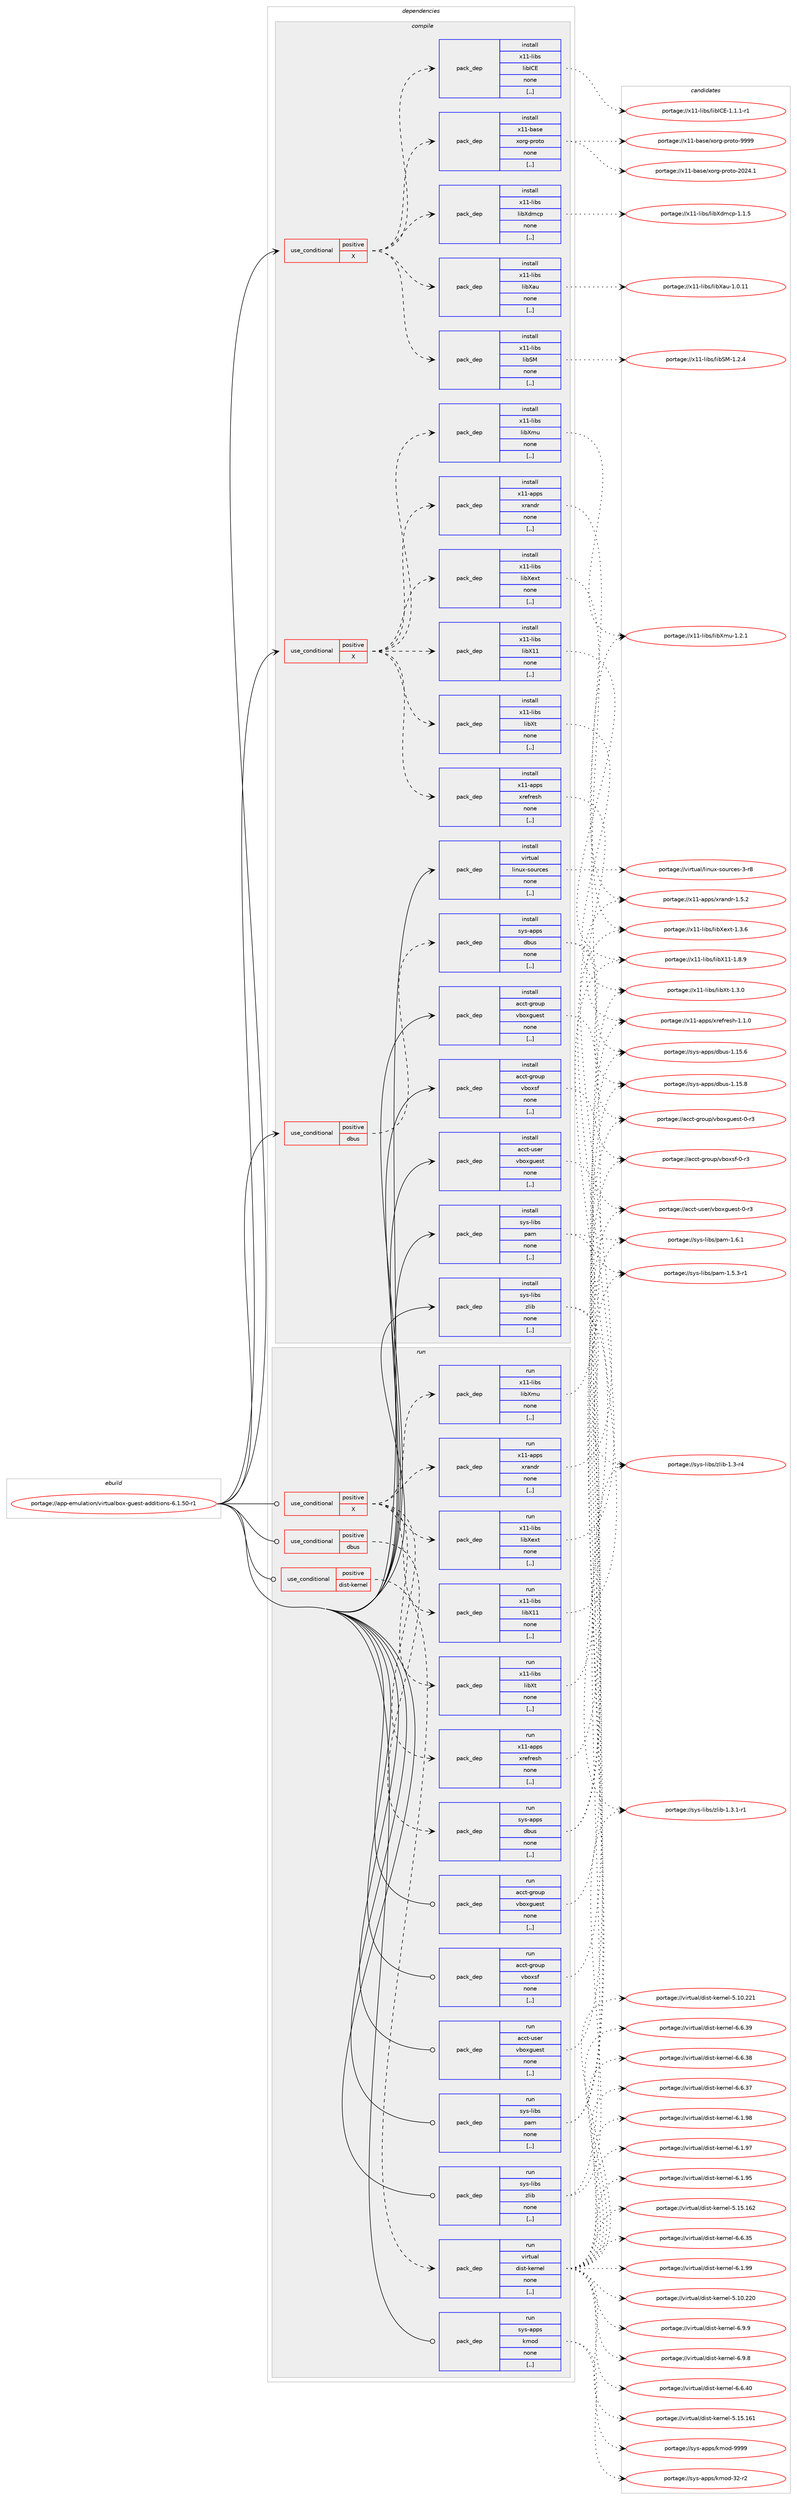 digraph prolog {

# *************
# Graph options
# *************

newrank=true;
concentrate=true;
compound=true;
graph [rankdir=LR,fontname=Helvetica,fontsize=10,ranksep=1.5];#, ranksep=2.5, nodesep=0.2];
edge  [arrowhead=vee];
node  [fontname=Helvetica,fontsize=10];

# **********
# The ebuild
# **********

subgraph cluster_leftcol {
color=gray;
label=<<i>ebuild</i>>;
id [label="portage://app-emulation/virtualbox-guest-additions-6.1.50-r1", color=red, width=4, href="../app-emulation/virtualbox-guest-additions-6.1.50-r1.svg"];
}

# ****************
# The dependencies
# ****************

subgraph cluster_midcol {
color=gray;
label=<<i>dependencies</i>>;
subgraph cluster_compile {
fillcolor="#eeeeee";
style=filled;
label=<<i>compile</i>>;
subgraph cond9187 {
dependency32393 [label=<<TABLE BORDER="0" CELLBORDER="1" CELLSPACING="0" CELLPADDING="4"><TR><TD ROWSPAN="3" CELLPADDING="10">use_conditional</TD></TR><TR><TD>positive</TD></TR><TR><TD>X</TD></TR></TABLE>>, shape=none, color=red];
subgraph pack22864 {
dependency32394 [label=<<TABLE BORDER="0" CELLBORDER="1" CELLSPACING="0" CELLPADDING="4" WIDTH="220"><TR><TD ROWSPAN="6" CELLPADDING="30">pack_dep</TD></TR><TR><TD WIDTH="110">install</TD></TR><TR><TD>x11-apps</TD></TR><TR><TD>xrandr</TD></TR><TR><TD>none</TD></TR><TR><TD>[,,]</TD></TR></TABLE>>, shape=none, color=blue];
}
dependency32393:e -> dependency32394:w [weight=20,style="dashed",arrowhead="vee"];
subgraph pack22865 {
dependency32395 [label=<<TABLE BORDER="0" CELLBORDER="1" CELLSPACING="0" CELLPADDING="4" WIDTH="220"><TR><TD ROWSPAN="6" CELLPADDING="30">pack_dep</TD></TR><TR><TD WIDTH="110">install</TD></TR><TR><TD>x11-apps</TD></TR><TR><TD>xrefresh</TD></TR><TR><TD>none</TD></TR><TR><TD>[,,]</TD></TR></TABLE>>, shape=none, color=blue];
}
dependency32393:e -> dependency32395:w [weight=20,style="dashed",arrowhead="vee"];
subgraph pack22866 {
dependency32396 [label=<<TABLE BORDER="0" CELLBORDER="1" CELLSPACING="0" CELLPADDING="4" WIDTH="220"><TR><TD ROWSPAN="6" CELLPADDING="30">pack_dep</TD></TR><TR><TD WIDTH="110">install</TD></TR><TR><TD>x11-libs</TD></TR><TR><TD>libX11</TD></TR><TR><TD>none</TD></TR><TR><TD>[,,]</TD></TR></TABLE>>, shape=none, color=blue];
}
dependency32393:e -> dependency32396:w [weight=20,style="dashed",arrowhead="vee"];
subgraph pack22867 {
dependency32397 [label=<<TABLE BORDER="0" CELLBORDER="1" CELLSPACING="0" CELLPADDING="4" WIDTH="220"><TR><TD ROWSPAN="6" CELLPADDING="30">pack_dep</TD></TR><TR><TD WIDTH="110">install</TD></TR><TR><TD>x11-libs</TD></TR><TR><TD>libXext</TD></TR><TR><TD>none</TD></TR><TR><TD>[,,]</TD></TR></TABLE>>, shape=none, color=blue];
}
dependency32393:e -> dependency32397:w [weight=20,style="dashed",arrowhead="vee"];
subgraph pack22868 {
dependency32398 [label=<<TABLE BORDER="0" CELLBORDER="1" CELLSPACING="0" CELLPADDING="4" WIDTH="220"><TR><TD ROWSPAN="6" CELLPADDING="30">pack_dep</TD></TR><TR><TD WIDTH="110">install</TD></TR><TR><TD>x11-libs</TD></TR><TR><TD>libXmu</TD></TR><TR><TD>none</TD></TR><TR><TD>[,,]</TD></TR></TABLE>>, shape=none, color=blue];
}
dependency32393:e -> dependency32398:w [weight=20,style="dashed",arrowhead="vee"];
subgraph pack22869 {
dependency32399 [label=<<TABLE BORDER="0" CELLBORDER="1" CELLSPACING="0" CELLPADDING="4" WIDTH="220"><TR><TD ROWSPAN="6" CELLPADDING="30">pack_dep</TD></TR><TR><TD WIDTH="110">install</TD></TR><TR><TD>x11-libs</TD></TR><TR><TD>libXt</TD></TR><TR><TD>none</TD></TR><TR><TD>[,,]</TD></TR></TABLE>>, shape=none, color=blue];
}
dependency32393:e -> dependency32399:w [weight=20,style="dashed",arrowhead="vee"];
}
id:e -> dependency32393:w [weight=20,style="solid",arrowhead="vee"];
subgraph cond9188 {
dependency32400 [label=<<TABLE BORDER="0" CELLBORDER="1" CELLSPACING="0" CELLPADDING="4"><TR><TD ROWSPAN="3" CELLPADDING="10">use_conditional</TD></TR><TR><TD>positive</TD></TR><TR><TD>X</TD></TR></TABLE>>, shape=none, color=red];
subgraph pack22870 {
dependency32401 [label=<<TABLE BORDER="0" CELLBORDER="1" CELLSPACING="0" CELLPADDING="4" WIDTH="220"><TR><TD ROWSPAN="6" CELLPADDING="30">pack_dep</TD></TR><TR><TD WIDTH="110">install</TD></TR><TR><TD>x11-base</TD></TR><TR><TD>xorg-proto</TD></TR><TR><TD>none</TD></TR><TR><TD>[,,]</TD></TR></TABLE>>, shape=none, color=blue];
}
dependency32400:e -> dependency32401:w [weight=20,style="dashed",arrowhead="vee"];
subgraph pack22871 {
dependency32402 [label=<<TABLE BORDER="0" CELLBORDER="1" CELLSPACING="0" CELLPADDING="4" WIDTH="220"><TR><TD ROWSPAN="6" CELLPADDING="30">pack_dep</TD></TR><TR><TD WIDTH="110">install</TD></TR><TR><TD>x11-libs</TD></TR><TR><TD>libICE</TD></TR><TR><TD>none</TD></TR><TR><TD>[,,]</TD></TR></TABLE>>, shape=none, color=blue];
}
dependency32400:e -> dependency32402:w [weight=20,style="dashed",arrowhead="vee"];
subgraph pack22872 {
dependency32403 [label=<<TABLE BORDER="0" CELLBORDER="1" CELLSPACING="0" CELLPADDING="4" WIDTH="220"><TR><TD ROWSPAN="6" CELLPADDING="30">pack_dep</TD></TR><TR><TD WIDTH="110">install</TD></TR><TR><TD>x11-libs</TD></TR><TR><TD>libSM</TD></TR><TR><TD>none</TD></TR><TR><TD>[,,]</TD></TR></TABLE>>, shape=none, color=blue];
}
dependency32400:e -> dependency32403:w [weight=20,style="dashed",arrowhead="vee"];
subgraph pack22873 {
dependency32404 [label=<<TABLE BORDER="0" CELLBORDER="1" CELLSPACING="0" CELLPADDING="4" WIDTH="220"><TR><TD ROWSPAN="6" CELLPADDING="30">pack_dep</TD></TR><TR><TD WIDTH="110">install</TD></TR><TR><TD>x11-libs</TD></TR><TR><TD>libXau</TD></TR><TR><TD>none</TD></TR><TR><TD>[,,]</TD></TR></TABLE>>, shape=none, color=blue];
}
dependency32400:e -> dependency32404:w [weight=20,style="dashed",arrowhead="vee"];
subgraph pack22874 {
dependency32405 [label=<<TABLE BORDER="0" CELLBORDER="1" CELLSPACING="0" CELLPADDING="4" WIDTH="220"><TR><TD ROWSPAN="6" CELLPADDING="30">pack_dep</TD></TR><TR><TD WIDTH="110">install</TD></TR><TR><TD>x11-libs</TD></TR><TR><TD>libXdmcp</TD></TR><TR><TD>none</TD></TR><TR><TD>[,,]</TD></TR></TABLE>>, shape=none, color=blue];
}
dependency32400:e -> dependency32405:w [weight=20,style="dashed",arrowhead="vee"];
}
id:e -> dependency32400:w [weight=20,style="solid",arrowhead="vee"];
subgraph cond9189 {
dependency32406 [label=<<TABLE BORDER="0" CELLBORDER="1" CELLSPACING="0" CELLPADDING="4"><TR><TD ROWSPAN="3" CELLPADDING="10">use_conditional</TD></TR><TR><TD>positive</TD></TR><TR><TD>dbus</TD></TR></TABLE>>, shape=none, color=red];
subgraph pack22875 {
dependency32407 [label=<<TABLE BORDER="0" CELLBORDER="1" CELLSPACING="0" CELLPADDING="4" WIDTH="220"><TR><TD ROWSPAN="6" CELLPADDING="30">pack_dep</TD></TR><TR><TD WIDTH="110">install</TD></TR><TR><TD>sys-apps</TD></TR><TR><TD>dbus</TD></TR><TR><TD>none</TD></TR><TR><TD>[,,]</TD></TR></TABLE>>, shape=none, color=blue];
}
dependency32406:e -> dependency32407:w [weight=20,style="dashed",arrowhead="vee"];
}
id:e -> dependency32406:w [weight=20,style="solid",arrowhead="vee"];
subgraph pack22876 {
dependency32408 [label=<<TABLE BORDER="0" CELLBORDER="1" CELLSPACING="0" CELLPADDING="4" WIDTH="220"><TR><TD ROWSPAN="6" CELLPADDING="30">pack_dep</TD></TR><TR><TD WIDTH="110">install</TD></TR><TR><TD>acct-group</TD></TR><TR><TD>vboxguest</TD></TR><TR><TD>none</TD></TR><TR><TD>[,,]</TD></TR></TABLE>>, shape=none, color=blue];
}
id:e -> dependency32408:w [weight=20,style="solid",arrowhead="vee"];
subgraph pack22877 {
dependency32409 [label=<<TABLE BORDER="0" CELLBORDER="1" CELLSPACING="0" CELLPADDING="4" WIDTH="220"><TR><TD ROWSPAN="6" CELLPADDING="30">pack_dep</TD></TR><TR><TD WIDTH="110">install</TD></TR><TR><TD>acct-group</TD></TR><TR><TD>vboxsf</TD></TR><TR><TD>none</TD></TR><TR><TD>[,,]</TD></TR></TABLE>>, shape=none, color=blue];
}
id:e -> dependency32409:w [weight=20,style="solid",arrowhead="vee"];
subgraph pack22878 {
dependency32410 [label=<<TABLE BORDER="0" CELLBORDER="1" CELLSPACING="0" CELLPADDING="4" WIDTH="220"><TR><TD ROWSPAN="6" CELLPADDING="30">pack_dep</TD></TR><TR><TD WIDTH="110">install</TD></TR><TR><TD>acct-user</TD></TR><TR><TD>vboxguest</TD></TR><TR><TD>none</TD></TR><TR><TD>[,,]</TD></TR></TABLE>>, shape=none, color=blue];
}
id:e -> dependency32410:w [weight=20,style="solid",arrowhead="vee"];
subgraph pack22879 {
dependency32411 [label=<<TABLE BORDER="0" CELLBORDER="1" CELLSPACING="0" CELLPADDING="4" WIDTH="220"><TR><TD ROWSPAN="6" CELLPADDING="30">pack_dep</TD></TR><TR><TD WIDTH="110">install</TD></TR><TR><TD>sys-libs</TD></TR><TR><TD>pam</TD></TR><TR><TD>none</TD></TR><TR><TD>[,,]</TD></TR></TABLE>>, shape=none, color=blue];
}
id:e -> dependency32411:w [weight=20,style="solid",arrowhead="vee"];
subgraph pack22880 {
dependency32412 [label=<<TABLE BORDER="0" CELLBORDER="1" CELLSPACING="0" CELLPADDING="4" WIDTH="220"><TR><TD ROWSPAN="6" CELLPADDING="30">pack_dep</TD></TR><TR><TD WIDTH="110">install</TD></TR><TR><TD>sys-libs</TD></TR><TR><TD>zlib</TD></TR><TR><TD>none</TD></TR><TR><TD>[,,]</TD></TR></TABLE>>, shape=none, color=blue];
}
id:e -> dependency32412:w [weight=20,style="solid",arrowhead="vee"];
subgraph pack22881 {
dependency32413 [label=<<TABLE BORDER="0" CELLBORDER="1" CELLSPACING="0" CELLPADDING="4" WIDTH="220"><TR><TD ROWSPAN="6" CELLPADDING="30">pack_dep</TD></TR><TR><TD WIDTH="110">install</TD></TR><TR><TD>virtual</TD></TR><TR><TD>linux-sources</TD></TR><TR><TD>none</TD></TR><TR><TD>[,,]</TD></TR></TABLE>>, shape=none, color=blue];
}
id:e -> dependency32413:w [weight=20,style="solid",arrowhead="vee"];
}
subgraph cluster_compileandrun {
fillcolor="#eeeeee";
style=filled;
label=<<i>compile and run</i>>;
}
subgraph cluster_run {
fillcolor="#eeeeee";
style=filled;
label=<<i>run</i>>;
subgraph cond9190 {
dependency32414 [label=<<TABLE BORDER="0" CELLBORDER="1" CELLSPACING="0" CELLPADDING="4"><TR><TD ROWSPAN="3" CELLPADDING="10">use_conditional</TD></TR><TR><TD>positive</TD></TR><TR><TD>X</TD></TR></TABLE>>, shape=none, color=red];
subgraph pack22882 {
dependency32415 [label=<<TABLE BORDER="0" CELLBORDER="1" CELLSPACING="0" CELLPADDING="4" WIDTH="220"><TR><TD ROWSPAN="6" CELLPADDING="30">pack_dep</TD></TR><TR><TD WIDTH="110">run</TD></TR><TR><TD>x11-apps</TD></TR><TR><TD>xrandr</TD></TR><TR><TD>none</TD></TR><TR><TD>[,,]</TD></TR></TABLE>>, shape=none, color=blue];
}
dependency32414:e -> dependency32415:w [weight=20,style="dashed",arrowhead="vee"];
subgraph pack22883 {
dependency32416 [label=<<TABLE BORDER="0" CELLBORDER="1" CELLSPACING="0" CELLPADDING="4" WIDTH="220"><TR><TD ROWSPAN="6" CELLPADDING="30">pack_dep</TD></TR><TR><TD WIDTH="110">run</TD></TR><TR><TD>x11-apps</TD></TR><TR><TD>xrefresh</TD></TR><TR><TD>none</TD></TR><TR><TD>[,,]</TD></TR></TABLE>>, shape=none, color=blue];
}
dependency32414:e -> dependency32416:w [weight=20,style="dashed",arrowhead="vee"];
subgraph pack22884 {
dependency32417 [label=<<TABLE BORDER="0" CELLBORDER="1" CELLSPACING="0" CELLPADDING="4" WIDTH="220"><TR><TD ROWSPAN="6" CELLPADDING="30">pack_dep</TD></TR><TR><TD WIDTH="110">run</TD></TR><TR><TD>x11-libs</TD></TR><TR><TD>libX11</TD></TR><TR><TD>none</TD></TR><TR><TD>[,,]</TD></TR></TABLE>>, shape=none, color=blue];
}
dependency32414:e -> dependency32417:w [weight=20,style="dashed",arrowhead="vee"];
subgraph pack22885 {
dependency32418 [label=<<TABLE BORDER="0" CELLBORDER="1" CELLSPACING="0" CELLPADDING="4" WIDTH="220"><TR><TD ROWSPAN="6" CELLPADDING="30">pack_dep</TD></TR><TR><TD WIDTH="110">run</TD></TR><TR><TD>x11-libs</TD></TR><TR><TD>libXext</TD></TR><TR><TD>none</TD></TR><TR><TD>[,,]</TD></TR></TABLE>>, shape=none, color=blue];
}
dependency32414:e -> dependency32418:w [weight=20,style="dashed",arrowhead="vee"];
subgraph pack22886 {
dependency32419 [label=<<TABLE BORDER="0" CELLBORDER="1" CELLSPACING="0" CELLPADDING="4" WIDTH="220"><TR><TD ROWSPAN="6" CELLPADDING="30">pack_dep</TD></TR><TR><TD WIDTH="110">run</TD></TR><TR><TD>x11-libs</TD></TR><TR><TD>libXmu</TD></TR><TR><TD>none</TD></TR><TR><TD>[,,]</TD></TR></TABLE>>, shape=none, color=blue];
}
dependency32414:e -> dependency32419:w [weight=20,style="dashed",arrowhead="vee"];
subgraph pack22887 {
dependency32420 [label=<<TABLE BORDER="0" CELLBORDER="1" CELLSPACING="0" CELLPADDING="4" WIDTH="220"><TR><TD ROWSPAN="6" CELLPADDING="30">pack_dep</TD></TR><TR><TD WIDTH="110">run</TD></TR><TR><TD>x11-libs</TD></TR><TR><TD>libXt</TD></TR><TR><TD>none</TD></TR><TR><TD>[,,]</TD></TR></TABLE>>, shape=none, color=blue];
}
dependency32414:e -> dependency32420:w [weight=20,style="dashed",arrowhead="vee"];
}
id:e -> dependency32414:w [weight=20,style="solid",arrowhead="odot"];
subgraph cond9191 {
dependency32421 [label=<<TABLE BORDER="0" CELLBORDER="1" CELLSPACING="0" CELLPADDING="4"><TR><TD ROWSPAN="3" CELLPADDING="10">use_conditional</TD></TR><TR><TD>positive</TD></TR><TR><TD>dbus</TD></TR></TABLE>>, shape=none, color=red];
subgraph pack22888 {
dependency32422 [label=<<TABLE BORDER="0" CELLBORDER="1" CELLSPACING="0" CELLPADDING="4" WIDTH="220"><TR><TD ROWSPAN="6" CELLPADDING="30">pack_dep</TD></TR><TR><TD WIDTH="110">run</TD></TR><TR><TD>sys-apps</TD></TR><TR><TD>dbus</TD></TR><TR><TD>none</TD></TR><TR><TD>[,,]</TD></TR></TABLE>>, shape=none, color=blue];
}
dependency32421:e -> dependency32422:w [weight=20,style="dashed",arrowhead="vee"];
}
id:e -> dependency32421:w [weight=20,style="solid",arrowhead="odot"];
subgraph cond9192 {
dependency32423 [label=<<TABLE BORDER="0" CELLBORDER="1" CELLSPACING="0" CELLPADDING="4"><TR><TD ROWSPAN="3" CELLPADDING="10">use_conditional</TD></TR><TR><TD>positive</TD></TR><TR><TD>dist-kernel</TD></TR></TABLE>>, shape=none, color=red];
subgraph pack22889 {
dependency32424 [label=<<TABLE BORDER="0" CELLBORDER="1" CELLSPACING="0" CELLPADDING="4" WIDTH="220"><TR><TD ROWSPAN="6" CELLPADDING="30">pack_dep</TD></TR><TR><TD WIDTH="110">run</TD></TR><TR><TD>virtual</TD></TR><TR><TD>dist-kernel</TD></TR><TR><TD>none</TD></TR><TR><TD>[,,]</TD></TR></TABLE>>, shape=none, color=blue];
}
dependency32423:e -> dependency32424:w [weight=20,style="dashed",arrowhead="vee"];
}
id:e -> dependency32423:w [weight=20,style="solid",arrowhead="odot"];
subgraph pack22890 {
dependency32425 [label=<<TABLE BORDER="0" CELLBORDER="1" CELLSPACING="0" CELLPADDING="4" WIDTH="220"><TR><TD ROWSPAN="6" CELLPADDING="30">pack_dep</TD></TR><TR><TD WIDTH="110">run</TD></TR><TR><TD>acct-group</TD></TR><TR><TD>vboxguest</TD></TR><TR><TD>none</TD></TR><TR><TD>[,,]</TD></TR></TABLE>>, shape=none, color=blue];
}
id:e -> dependency32425:w [weight=20,style="solid",arrowhead="odot"];
subgraph pack22891 {
dependency32426 [label=<<TABLE BORDER="0" CELLBORDER="1" CELLSPACING="0" CELLPADDING="4" WIDTH="220"><TR><TD ROWSPAN="6" CELLPADDING="30">pack_dep</TD></TR><TR><TD WIDTH="110">run</TD></TR><TR><TD>acct-group</TD></TR><TR><TD>vboxsf</TD></TR><TR><TD>none</TD></TR><TR><TD>[,,]</TD></TR></TABLE>>, shape=none, color=blue];
}
id:e -> dependency32426:w [weight=20,style="solid",arrowhead="odot"];
subgraph pack22892 {
dependency32427 [label=<<TABLE BORDER="0" CELLBORDER="1" CELLSPACING="0" CELLPADDING="4" WIDTH="220"><TR><TD ROWSPAN="6" CELLPADDING="30">pack_dep</TD></TR><TR><TD WIDTH="110">run</TD></TR><TR><TD>acct-user</TD></TR><TR><TD>vboxguest</TD></TR><TR><TD>none</TD></TR><TR><TD>[,,]</TD></TR></TABLE>>, shape=none, color=blue];
}
id:e -> dependency32427:w [weight=20,style="solid",arrowhead="odot"];
subgraph pack22893 {
dependency32428 [label=<<TABLE BORDER="0" CELLBORDER="1" CELLSPACING="0" CELLPADDING="4" WIDTH="220"><TR><TD ROWSPAN="6" CELLPADDING="30">pack_dep</TD></TR><TR><TD WIDTH="110">run</TD></TR><TR><TD>sys-apps</TD></TR><TR><TD>kmod</TD></TR><TR><TD>none</TD></TR><TR><TD>[,,]</TD></TR></TABLE>>, shape=none, color=blue];
}
id:e -> dependency32428:w [weight=20,style="solid",arrowhead="odot"];
subgraph pack22894 {
dependency32429 [label=<<TABLE BORDER="0" CELLBORDER="1" CELLSPACING="0" CELLPADDING="4" WIDTH="220"><TR><TD ROWSPAN="6" CELLPADDING="30">pack_dep</TD></TR><TR><TD WIDTH="110">run</TD></TR><TR><TD>sys-libs</TD></TR><TR><TD>pam</TD></TR><TR><TD>none</TD></TR><TR><TD>[,,]</TD></TR></TABLE>>, shape=none, color=blue];
}
id:e -> dependency32429:w [weight=20,style="solid",arrowhead="odot"];
subgraph pack22895 {
dependency32430 [label=<<TABLE BORDER="0" CELLBORDER="1" CELLSPACING="0" CELLPADDING="4" WIDTH="220"><TR><TD ROWSPAN="6" CELLPADDING="30">pack_dep</TD></TR><TR><TD WIDTH="110">run</TD></TR><TR><TD>sys-libs</TD></TR><TR><TD>zlib</TD></TR><TR><TD>none</TD></TR><TR><TD>[,,]</TD></TR></TABLE>>, shape=none, color=blue];
}
id:e -> dependency32430:w [weight=20,style="solid",arrowhead="odot"];
}
}

# **************
# The candidates
# **************

subgraph cluster_choices {
rank=same;
color=gray;
label=<<i>candidates</i>>;

subgraph choice22864 {
color=black;
nodesep=1;
choice120494945971121121154712011497110100114454946534650 [label="portage://x11-apps/xrandr-1.5.2", color=red, width=4,href="../x11-apps/xrandr-1.5.2.svg"];
dependency32394:e -> choice120494945971121121154712011497110100114454946534650:w [style=dotted,weight="100"];
}
subgraph choice22865 {
color=black;
nodesep=1;
choice1204949459711211211547120114101102114101115104454946494648 [label="portage://x11-apps/xrefresh-1.1.0", color=red, width=4,href="../x11-apps/xrefresh-1.1.0.svg"];
dependency32395:e -> choice1204949459711211211547120114101102114101115104454946494648:w [style=dotted,weight="100"];
}
subgraph choice22866 {
color=black;
nodesep=1;
choice120494945108105981154710810598884949454946564657 [label="portage://x11-libs/libX11-1.8.9", color=red, width=4,href="../x11-libs/libX11-1.8.9.svg"];
dependency32396:e -> choice120494945108105981154710810598884949454946564657:w [style=dotted,weight="100"];
}
subgraph choice22867 {
color=black;
nodesep=1;
choice12049494510810598115471081059888101120116454946514654 [label="portage://x11-libs/libXext-1.3.6", color=red, width=4,href="../x11-libs/libXext-1.3.6.svg"];
dependency32397:e -> choice12049494510810598115471081059888101120116454946514654:w [style=dotted,weight="100"];
}
subgraph choice22868 {
color=black;
nodesep=1;
choice12049494510810598115471081059888109117454946504649 [label="portage://x11-libs/libXmu-1.2.1", color=red, width=4,href="../x11-libs/libXmu-1.2.1.svg"];
dependency32398:e -> choice12049494510810598115471081059888109117454946504649:w [style=dotted,weight="100"];
}
subgraph choice22869 {
color=black;
nodesep=1;
choice12049494510810598115471081059888116454946514648 [label="portage://x11-libs/libXt-1.3.0", color=red, width=4,href="../x11-libs/libXt-1.3.0.svg"];
dependency32399:e -> choice12049494510810598115471081059888116454946514648:w [style=dotted,weight="100"];
}
subgraph choice22870 {
color=black;
nodesep=1;
choice120494945989711510147120111114103451121141111161114557575757 [label="portage://x11-base/xorg-proto-9999", color=red, width=4,href="../x11-base/xorg-proto-9999.svg"];
choice1204949459897115101471201111141034511211411111611145504850524649 [label="portage://x11-base/xorg-proto-2024.1", color=red, width=4,href="../x11-base/xorg-proto-2024.1.svg"];
dependency32401:e -> choice120494945989711510147120111114103451121141111161114557575757:w [style=dotted,weight="100"];
dependency32401:e -> choice1204949459897115101471201111141034511211411111611145504850524649:w [style=dotted,weight="100"];
}
subgraph choice22871 {
color=black;
nodesep=1;
choice1204949451081059811547108105987367694549464946494511449 [label="portage://x11-libs/libICE-1.1.1-r1", color=red, width=4,href="../x11-libs/libICE-1.1.1-r1.svg"];
dependency32402:e -> choice1204949451081059811547108105987367694549464946494511449:w [style=dotted,weight="100"];
}
subgraph choice22872 {
color=black;
nodesep=1;
choice1204949451081059811547108105988377454946504652 [label="portage://x11-libs/libSM-1.2.4", color=red, width=4,href="../x11-libs/libSM-1.2.4.svg"];
dependency32403:e -> choice1204949451081059811547108105988377454946504652:w [style=dotted,weight="100"];
}
subgraph choice22873 {
color=black;
nodesep=1;
choice120494945108105981154710810598889711745494648464949 [label="portage://x11-libs/libXau-1.0.11", color=red, width=4,href="../x11-libs/libXau-1.0.11.svg"];
dependency32404:e -> choice120494945108105981154710810598889711745494648464949:w [style=dotted,weight="100"];
}
subgraph choice22874 {
color=black;
nodesep=1;
choice1204949451081059811547108105988810010999112454946494653 [label="portage://x11-libs/libXdmcp-1.1.5", color=red, width=4,href="../x11-libs/libXdmcp-1.1.5.svg"];
dependency32405:e -> choice1204949451081059811547108105988810010999112454946494653:w [style=dotted,weight="100"];
}
subgraph choice22875 {
color=black;
nodesep=1;
choice1151211154597112112115471009811711545494649534656 [label="portage://sys-apps/dbus-1.15.8", color=red, width=4,href="../sys-apps/dbus-1.15.8.svg"];
choice1151211154597112112115471009811711545494649534654 [label="portage://sys-apps/dbus-1.15.6", color=red, width=4,href="../sys-apps/dbus-1.15.6.svg"];
dependency32407:e -> choice1151211154597112112115471009811711545494649534656:w [style=dotted,weight="100"];
dependency32407:e -> choice1151211154597112112115471009811711545494649534654:w [style=dotted,weight="100"];
}
subgraph choice22876 {
color=black;
nodesep=1;
choice97999911645103114111117112471189811112010311710111511645484511451 [label="portage://acct-group/vboxguest-0-r3", color=red, width=4,href="../acct-group/vboxguest-0-r3.svg"];
dependency32408:e -> choice97999911645103114111117112471189811112010311710111511645484511451:w [style=dotted,weight="100"];
}
subgraph choice22877 {
color=black;
nodesep=1;
choice97999911645103114111117112471189811112011510245484511451 [label="portage://acct-group/vboxsf-0-r3", color=red, width=4,href="../acct-group/vboxsf-0-r3.svg"];
dependency32409:e -> choice97999911645103114111117112471189811112011510245484511451:w [style=dotted,weight="100"];
}
subgraph choice22878 {
color=black;
nodesep=1;
choice97999911645117115101114471189811112010311710111511645484511451 [label="portage://acct-user/vboxguest-0-r3", color=red, width=4,href="../acct-user/vboxguest-0-r3.svg"];
dependency32410:e -> choice97999911645117115101114471189811112010311710111511645484511451:w [style=dotted,weight="100"];
}
subgraph choice22879 {
color=black;
nodesep=1;
choice11512111545108105981154711297109454946544649 [label="portage://sys-libs/pam-1.6.1", color=red, width=4,href="../sys-libs/pam-1.6.1.svg"];
choice115121115451081059811547112971094549465346514511449 [label="portage://sys-libs/pam-1.5.3-r1", color=red, width=4,href="../sys-libs/pam-1.5.3-r1.svg"];
dependency32411:e -> choice11512111545108105981154711297109454946544649:w [style=dotted,weight="100"];
dependency32411:e -> choice115121115451081059811547112971094549465346514511449:w [style=dotted,weight="100"];
}
subgraph choice22880 {
color=black;
nodesep=1;
choice115121115451081059811547122108105984549465146494511449 [label="portage://sys-libs/zlib-1.3.1-r1", color=red, width=4,href="../sys-libs/zlib-1.3.1-r1.svg"];
choice11512111545108105981154712210810598454946514511452 [label="portage://sys-libs/zlib-1.3-r4", color=red, width=4,href="../sys-libs/zlib-1.3-r4.svg"];
dependency32412:e -> choice115121115451081059811547122108105984549465146494511449:w [style=dotted,weight="100"];
dependency32412:e -> choice11512111545108105981154712210810598454946514511452:w [style=dotted,weight="100"];
}
subgraph choice22881 {
color=black;
nodesep=1;
choice1181051141161179710847108105110117120451151111171149910111545514511456 [label="portage://virtual/linux-sources-3-r8", color=red, width=4,href="../virtual/linux-sources-3-r8.svg"];
dependency32413:e -> choice1181051141161179710847108105110117120451151111171149910111545514511456:w [style=dotted,weight="100"];
}
subgraph choice22882 {
color=black;
nodesep=1;
choice120494945971121121154712011497110100114454946534650 [label="portage://x11-apps/xrandr-1.5.2", color=red, width=4,href="../x11-apps/xrandr-1.5.2.svg"];
dependency32415:e -> choice120494945971121121154712011497110100114454946534650:w [style=dotted,weight="100"];
}
subgraph choice22883 {
color=black;
nodesep=1;
choice1204949459711211211547120114101102114101115104454946494648 [label="portage://x11-apps/xrefresh-1.1.0", color=red, width=4,href="../x11-apps/xrefresh-1.1.0.svg"];
dependency32416:e -> choice1204949459711211211547120114101102114101115104454946494648:w [style=dotted,weight="100"];
}
subgraph choice22884 {
color=black;
nodesep=1;
choice120494945108105981154710810598884949454946564657 [label="portage://x11-libs/libX11-1.8.9", color=red, width=4,href="../x11-libs/libX11-1.8.9.svg"];
dependency32417:e -> choice120494945108105981154710810598884949454946564657:w [style=dotted,weight="100"];
}
subgraph choice22885 {
color=black;
nodesep=1;
choice12049494510810598115471081059888101120116454946514654 [label="portage://x11-libs/libXext-1.3.6", color=red, width=4,href="../x11-libs/libXext-1.3.6.svg"];
dependency32418:e -> choice12049494510810598115471081059888101120116454946514654:w [style=dotted,weight="100"];
}
subgraph choice22886 {
color=black;
nodesep=1;
choice12049494510810598115471081059888109117454946504649 [label="portage://x11-libs/libXmu-1.2.1", color=red, width=4,href="../x11-libs/libXmu-1.2.1.svg"];
dependency32419:e -> choice12049494510810598115471081059888109117454946504649:w [style=dotted,weight="100"];
}
subgraph choice22887 {
color=black;
nodesep=1;
choice12049494510810598115471081059888116454946514648 [label="portage://x11-libs/libXt-1.3.0", color=red, width=4,href="../x11-libs/libXt-1.3.0.svg"];
dependency32420:e -> choice12049494510810598115471081059888116454946514648:w [style=dotted,weight="100"];
}
subgraph choice22888 {
color=black;
nodesep=1;
choice1151211154597112112115471009811711545494649534656 [label="portage://sys-apps/dbus-1.15.8", color=red, width=4,href="../sys-apps/dbus-1.15.8.svg"];
choice1151211154597112112115471009811711545494649534654 [label="portage://sys-apps/dbus-1.15.6", color=red, width=4,href="../sys-apps/dbus-1.15.6.svg"];
dependency32422:e -> choice1151211154597112112115471009811711545494649534656:w [style=dotted,weight="100"];
dependency32422:e -> choice1151211154597112112115471009811711545494649534654:w [style=dotted,weight="100"];
}
subgraph choice22889 {
color=black;
nodesep=1;
choice118105114116117971084710010511511645107101114110101108455446574657 [label="portage://virtual/dist-kernel-6.9.9", color=red, width=4,href="../virtual/dist-kernel-6.9.9.svg"];
choice118105114116117971084710010511511645107101114110101108455446574656 [label="portage://virtual/dist-kernel-6.9.8", color=red, width=4,href="../virtual/dist-kernel-6.9.8.svg"];
choice11810511411611797108471001051151164510710111411010110845544654465248 [label="portage://virtual/dist-kernel-6.6.40", color=red, width=4,href="../virtual/dist-kernel-6.6.40.svg"];
choice11810511411611797108471001051151164510710111411010110845544654465157 [label="portage://virtual/dist-kernel-6.6.39", color=red, width=4,href="../virtual/dist-kernel-6.6.39.svg"];
choice11810511411611797108471001051151164510710111411010110845544654465156 [label="portage://virtual/dist-kernel-6.6.38", color=red, width=4,href="../virtual/dist-kernel-6.6.38.svg"];
choice11810511411611797108471001051151164510710111411010110845544654465155 [label="portage://virtual/dist-kernel-6.6.37", color=red, width=4,href="../virtual/dist-kernel-6.6.37.svg"];
choice11810511411611797108471001051151164510710111411010110845544654465153 [label="portage://virtual/dist-kernel-6.6.35", color=red, width=4,href="../virtual/dist-kernel-6.6.35.svg"];
choice11810511411611797108471001051151164510710111411010110845544649465757 [label="portage://virtual/dist-kernel-6.1.99", color=red, width=4,href="../virtual/dist-kernel-6.1.99.svg"];
choice11810511411611797108471001051151164510710111411010110845544649465756 [label="portage://virtual/dist-kernel-6.1.98", color=red, width=4,href="../virtual/dist-kernel-6.1.98.svg"];
choice11810511411611797108471001051151164510710111411010110845544649465755 [label="portage://virtual/dist-kernel-6.1.97", color=red, width=4,href="../virtual/dist-kernel-6.1.97.svg"];
choice11810511411611797108471001051151164510710111411010110845544649465753 [label="portage://virtual/dist-kernel-6.1.95", color=red, width=4,href="../virtual/dist-kernel-6.1.95.svg"];
choice118105114116117971084710010511511645107101114110101108455346495346495450 [label="portage://virtual/dist-kernel-5.15.162", color=red, width=4,href="../virtual/dist-kernel-5.15.162.svg"];
choice118105114116117971084710010511511645107101114110101108455346495346495449 [label="portage://virtual/dist-kernel-5.15.161", color=red, width=4,href="../virtual/dist-kernel-5.15.161.svg"];
choice118105114116117971084710010511511645107101114110101108455346494846505049 [label="portage://virtual/dist-kernel-5.10.221", color=red, width=4,href="../virtual/dist-kernel-5.10.221.svg"];
choice118105114116117971084710010511511645107101114110101108455346494846505048 [label="portage://virtual/dist-kernel-5.10.220", color=red, width=4,href="../virtual/dist-kernel-5.10.220.svg"];
dependency32424:e -> choice118105114116117971084710010511511645107101114110101108455446574657:w [style=dotted,weight="100"];
dependency32424:e -> choice118105114116117971084710010511511645107101114110101108455446574656:w [style=dotted,weight="100"];
dependency32424:e -> choice11810511411611797108471001051151164510710111411010110845544654465248:w [style=dotted,weight="100"];
dependency32424:e -> choice11810511411611797108471001051151164510710111411010110845544654465157:w [style=dotted,weight="100"];
dependency32424:e -> choice11810511411611797108471001051151164510710111411010110845544654465156:w [style=dotted,weight="100"];
dependency32424:e -> choice11810511411611797108471001051151164510710111411010110845544654465155:w [style=dotted,weight="100"];
dependency32424:e -> choice11810511411611797108471001051151164510710111411010110845544654465153:w [style=dotted,weight="100"];
dependency32424:e -> choice11810511411611797108471001051151164510710111411010110845544649465757:w [style=dotted,weight="100"];
dependency32424:e -> choice11810511411611797108471001051151164510710111411010110845544649465756:w [style=dotted,weight="100"];
dependency32424:e -> choice11810511411611797108471001051151164510710111411010110845544649465755:w [style=dotted,weight="100"];
dependency32424:e -> choice11810511411611797108471001051151164510710111411010110845544649465753:w [style=dotted,weight="100"];
dependency32424:e -> choice118105114116117971084710010511511645107101114110101108455346495346495450:w [style=dotted,weight="100"];
dependency32424:e -> choice118105114116117971084710010511511645107101114110101108455346495346495449:w [style=dotted,weight="100"];
dependency32424:e -> choice118105114116117971084710010511511645107101114110101108455346494846505049:w [style=dotted,weight="100"];
dependency32424:e -> choice118105114116117971084710010511511645107101114110101108455346494846505048:w [style=dotted,weight="100"];
}
subgraph choice22890 {
color=black;
nodesep=1;
choice97999911645103114111117112471189811112010311710111511645484511451 [label="portage://acct-group/vboxguest-0-r3", color=red, width=4,href="../acct-group/vboxguest-0-r3.svg"];
dependency32425:e -> choice97999911645103114111117112471189811112010311710111511645484511451:w [style=dotted,weight="100"];
}
subgraph choice22891 {
color=black;
nodesep=1;
choice97999911645103114111117112471189811112011510245484511451 [label="portage://acct-group/vboxsf-0-r3", color=red, width=4,href="../acct-group/vboxsf-0-r3.svg"];
dependency32426:e -> choice97999911645103114111117112471189811112011510245484511451:w [style=dotted,weight="100"];
}
subgraph choice22892 {
color=black;
nodesep=1;
choice97999911645117115101114471189811112010311710111511645484511451 [label="portage://acct-user/vboxguest-0-r3", color=red, width=4,href="../acct-user/vboxguest-0-r3.svg"];
dependency32427:e -> choice97999911645117115101114471189811112010311710111511645484511451:w [style=dotted,weight="100"];
}
subgraph choice22893 {
color=black;
nodesep=1;
choice1151211154597112112115471071091111004557575757 [label="portage://sys-apps/kmod-9999", color=red, width=4,href="../sys-apps/kmod-9999.svg"];
choice1151211154597112112115471071091111004551504511450 [label="portage://sys-apps/kmod-32-r2", color=red, width=4,href="../sys-apps/kmod-32-r2.svg"];
dependency32428:e -> choice1151211154597112112115471071091111004557575757:w [style=dotted,weight="100"];
dependency32428:e -> choice1151211154597112112115471071091111004551504511450:w [style=dotted,weight="100"];
}
subgraph choice22894 {
color=black;
nodesep=1;
choice11512111545108105981154711297109454946544649 [label="portage://sys-libs/pam-1.6.1", color=red, width=4,href="../sys-libs/pam-1.6.1.svg"];
choice115121115451081059811547112971094549465346514511449 [label="portage://sys-libs/pam-1.5.3-r1", color=red, width=4,href="../sys-libs/pam-1.5.3-r1.svg"];
dependency32429:e -> choice11512111545108105981154711297109454946544649:w [style=dotted,weight="100"];
dependency32429:e -> choice115121115451081059811547112971094549465346514511449:w [style=dotted,weight="100"];
}
subgraph choice22895 {
color=black;
nodesep=1;
choice115121115451081059811547122108105984549465146494511449 [label="portage://sys-libs/zlib-1.3.1-r1", color=red, width=4,href="../sys-libs/zlib-1.3.1-r1.svg"];
choice11512111545108105981154712210810598454946514511452 [label="portage://sys-libs/zlib-1.3-r4", color=red, width=4,href="../sys-libs/zlib-1.3-r4.svg"];
dependency32430:e -> choice115121115451081059811547122108105984549465146494511449:w [style=dotted,weight="100"];
dependency32430:e -> choice11512111545108105981154712210810598454946514511452:w [style=dotted,weight="100"];
}
}

}
